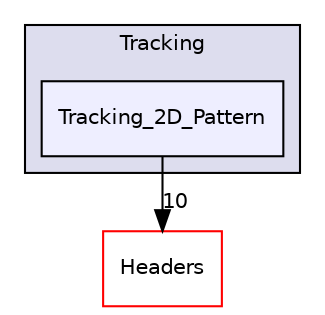 digraph "Tracking_2D_Pattern" {
  compound=true
  node [ fontsize="10", fontname="Helvetica"];
  edge [ labelfontsize="10", labelfontname="Helvetica"];
  subgraph clusterdir_0b44992dde1b04f86507dd6cf5a9f573 {
    graph [ bgcolor="#ddddee", pencolor="black", label="Tracking" fontname="Helvetica", fontsize="10", URL="dir_0b44992dde1b04f86507dd6cf5a9f573.html"]
  dir_8f31c29381ba5561907029e396485d17 [shape=box, label="Tracking_2D_Pattern", style="filled", fillcolor="#eeeeff", pencolor="black", URL="dir_8f31c29381ba5561907029e396485d17.html"];
  }
  dir_3ed09e8ce6640af79318ee4a8db1ede0 [shape=box label="Headers" fillcolor="white" style="filled" color="red" URL="dir_3ed09e8ce6640af79318ee4a8db1ede0.html"];
  dir_8f31c29381ba5561907029e396485d17->dir_3ed09e8ce6640af79318ee4a8db1ede0 [headlabel="10", labeldistance=1.5 headhref="dir_000069_000008.html"];
}
